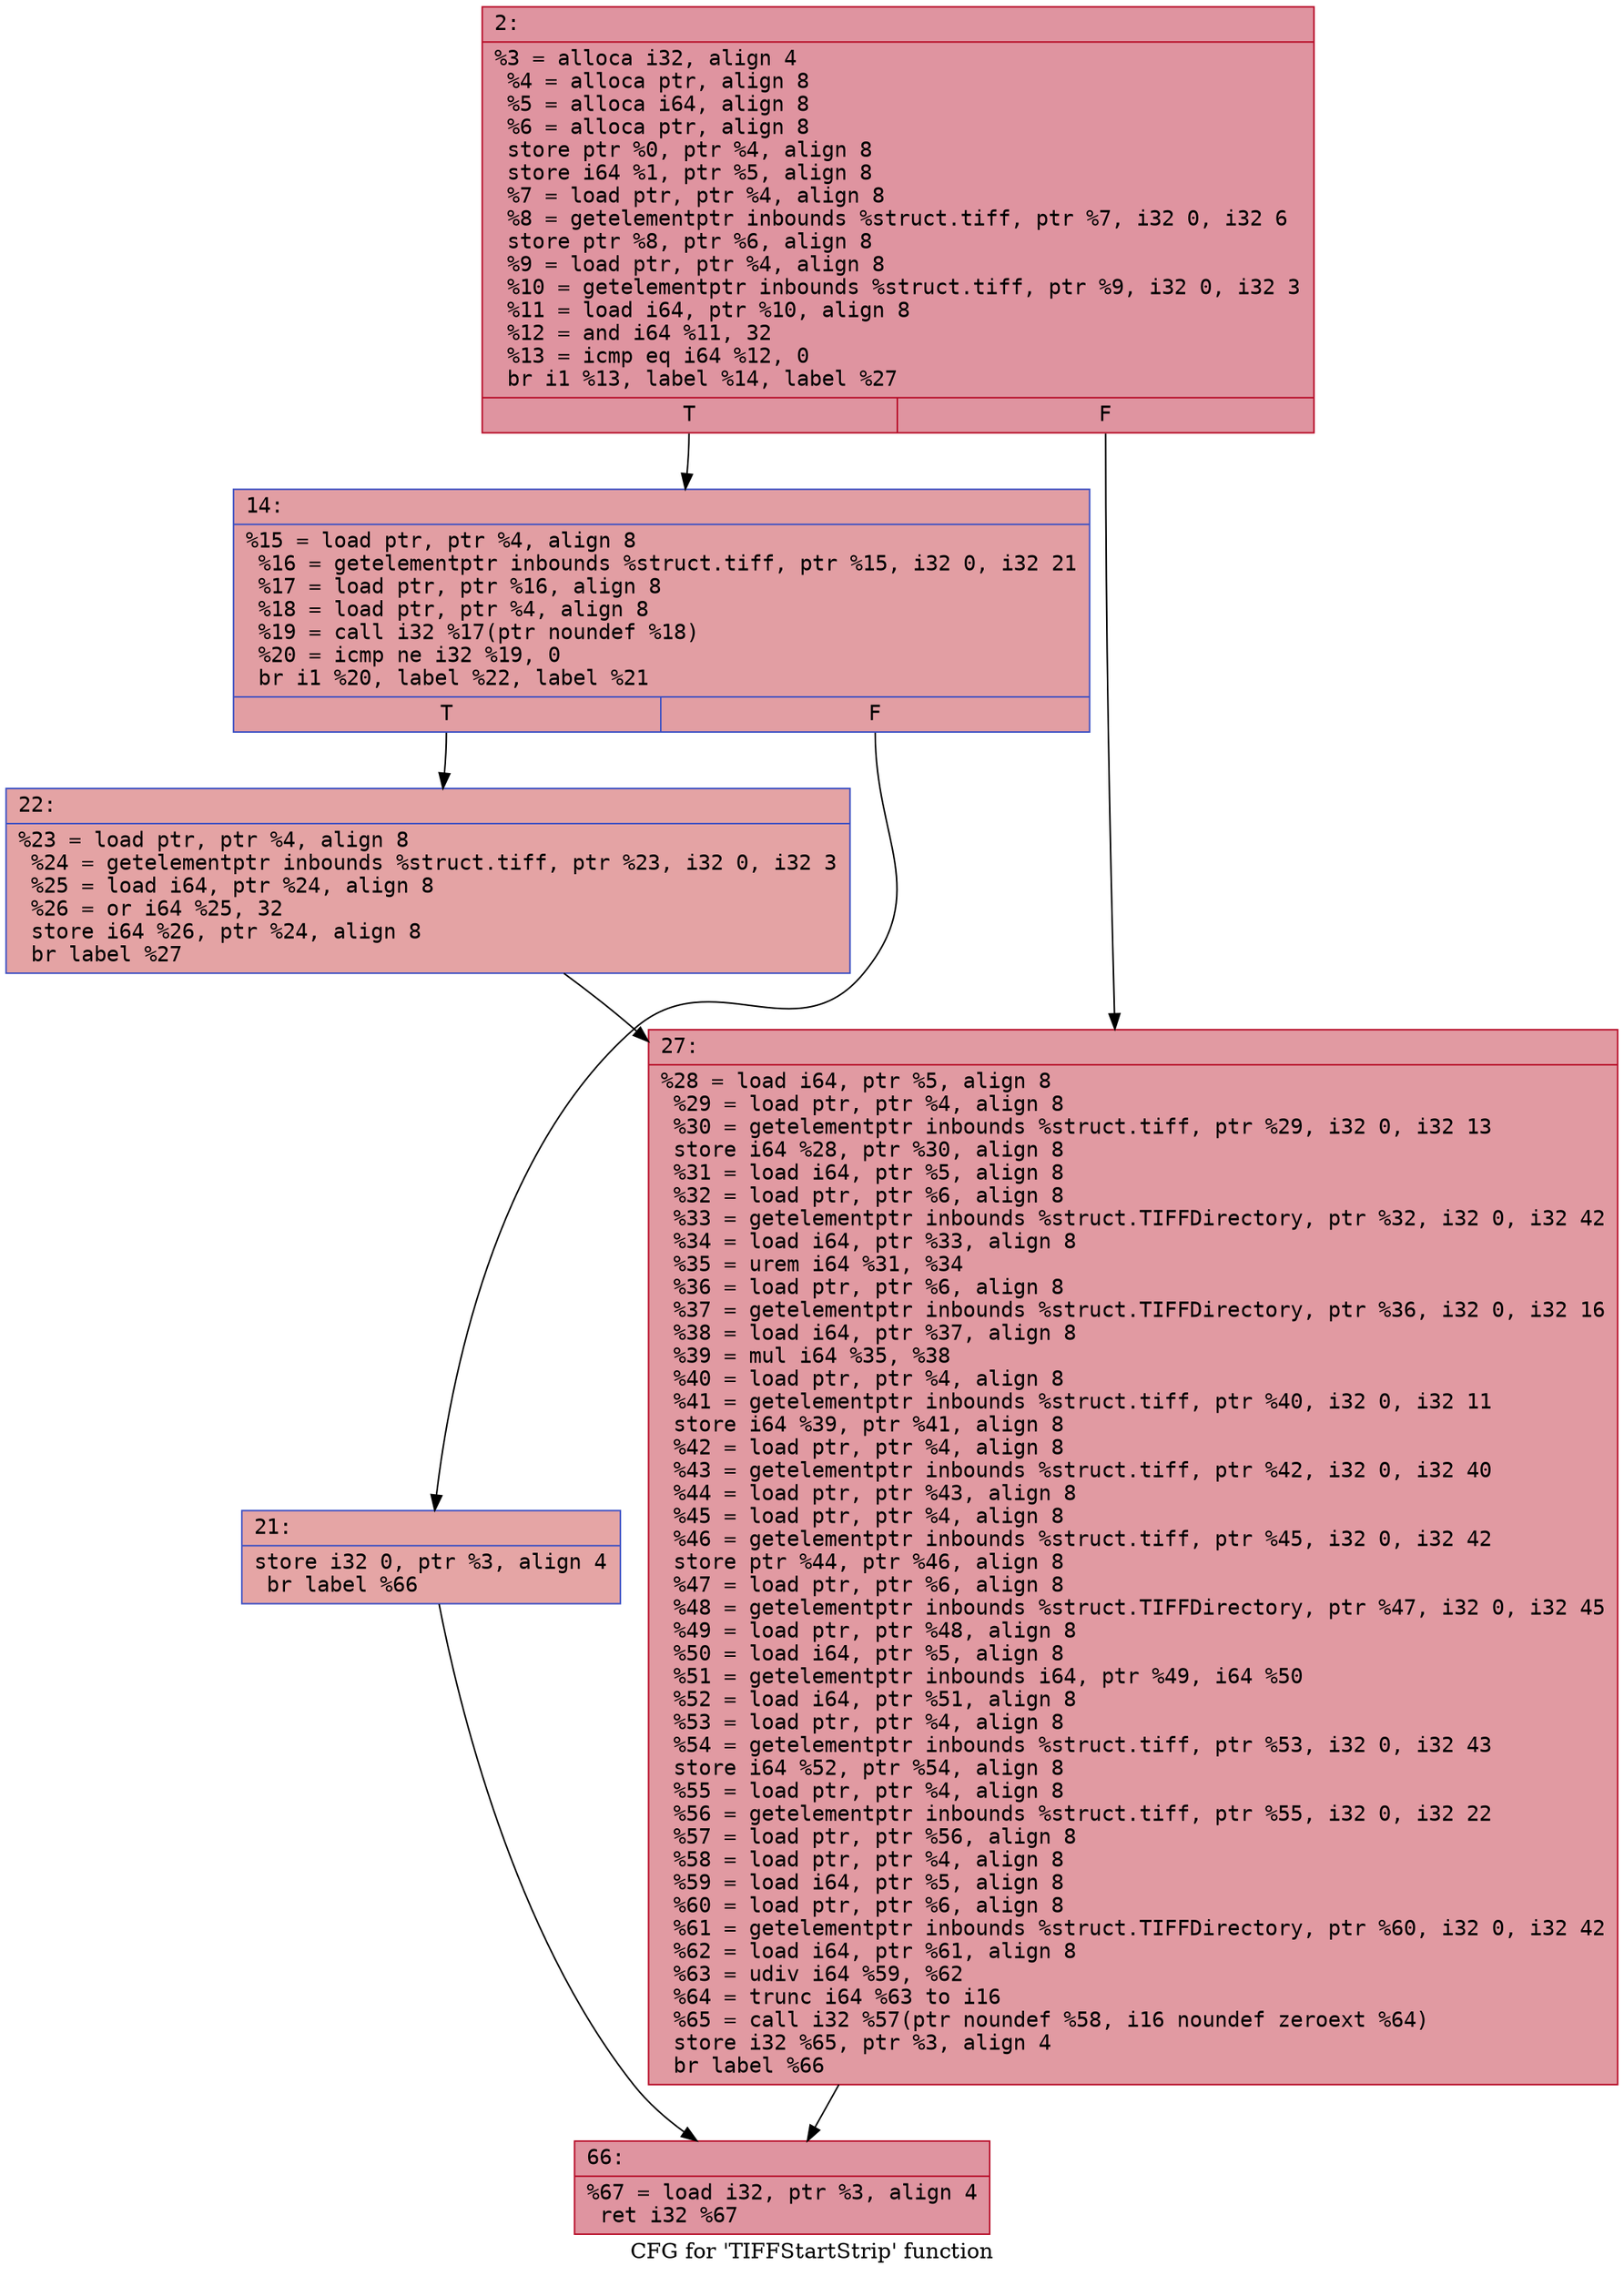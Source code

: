 digraph "CFG for 'TIFFStartStrip' function" {
	label="CFG for 'TIFFStartStrip' function";

	Node0x600002f142d0 [shape=record,color="#b70d28ff", style=filled, fillcolor="#b70d2870" fontname="Courier",label="{2:\l|  %3 = alloca i32, align 4\l  %4 = alloca ptr, align 8\l  %5 = alloca i64, align 8\l  %6 = alloca ptr, align 8\l  store ptr %0, ptr %4, align 8\l  store i64 %1, ptr %5, align 8\l  %7 = load ptr, ptr %4, align 8\l  %8 = getelementptr inbounds %struct.tiff, ptr %7, i32 0, i32 6\l  store ptr %8, ptr %6, align 8\l  %9 = load ptr, ptr %4, align 8\l  %10 = getelementptr inbounds %struct.tiff, ptr %9, i32 0, i32 3\l  %11 = load i64, ptr %10, align 8\l  %12 = and i64 %11, 32\l  %13 = icmp eq i64 %12, 0\l  br i1 %13, label %14, label %27\l|{<s0>T|<s1>F}}"];
	Node0x600002f142d0:s0 -> Node0x600002f14320[tooltip="2 -> 14\nProbability 50.00%" ];
	Node0x600002f142d0:s1 -> Node0x600002f14410[tooltip="2 -> 27\nProbability 50.00%" ];
	Node0x600002f14320 [shape=record,color="#3d50c3ff", style=filled, fillcolor="#be242e70" fontname="Courier",label="{14:\l|  %15 = load ptr, ptr %4, align 8\l  %16 = getelementptr inbounds %struct.tiff, ptr %15, i32 0, i32 21\l  %17 = load ptr, ptr %16, align 8\l  %18 = load ptr, ptr %4, align 8\l  %19 = call i32 %17(ptr noundef %18)\l  %20 = icmp ne i32 %19, 0\l  br i1 %20, label %22, label %21\l|{<s0>T|<s1>F}}"];
	Node0x600002f14320:s0 -> Node0x600002f143c0[tooltip="14 -> 22\nProbability 62.50%" ];
	Node0x600002f14320:s1 -> Node0x600002f14370[tooltip="14 -> 21\nProbability 37.50%" ];
	Node0x600002f14370 [shape=record,color="#3d50c3ff", style=filled, fillcolor="#c5333470" fontname="Courier",label="{21:\l|  store i32 0, ptr %3, align 4\l  br label %66\l}"];
	Node0x600002f14370 -> Node0x600002f14460[tooltip="21 -> 66\nProbability 100.00%" ];
	Node0x600002f143c0 [shape=record,color="#3d50c3ff", style=filled, fillcolor="#c32e3170" fontname="Courier",label="{22:\l|  %23 = load ptr, ptr %4, align 8\l  %24 = getelementptr inbounds %struct.tiff, ptr %23, i32 0, i32 3\l  %25 = load i64, ptr %24, align 8\l  %26 = or i64 %25, 32\l  store i64 %26, ptr %24, align 8\l  br label %27\l}"];
	Node0x600002f143c0 -> Node0x600002f14410[tooltip="22 -> 27\nProbability 100.00%" ];
	Node0x600002f14410 [shape=record,color="#b70d28ff", style=filled, fillcolor="#bb1b2c70" fontname="Courier",label="{27:\l|  %28 = load i64, ptr %5, align 8\l  %29 = load ptr, ptr %4, align 8\l  %30 = getelementptr inbounds %struct.tiff, ptr %29, i32 0, i32 13\l  store i64 %28, ptr %30, align 8\l  %31 = load i64, ptr %5, align 8\l  %32 = load ptr, ptr %6, align 8\l  %33 = getelementptr inbounds %struct.TIFFDirectory, ptr %32, i32 0, i32 42\l  %34 = load i64, ptr %33, align 8\l  %35 = urem i64 %31, %34\l  %36 = load ptr, ptr %6, align 8\l  %37 = getelementptr inbounds %struct.TIFFDirectory, ptr %36, i32 0, i32 16\l  %38 = load i64, ptr %37, align 8\l  %39 = mul i64 %35, %38\l  %40 = load ptr, ptr %4, align 8\l  %41 = getelementptr inbounds %struct.tiff, ptr %40, i32 0, i32 11\l  store i64 %39, ptr %41, align 8\l  %42 = load ptr, ptr %4, align 8\l  %43 = getelementptr inbounds %struct.tiff, ptr %42, i32 0, i32 40\l  %44 = load ptr, ptr %43, align 8\l  %45 = load ptr, ptr %4, align 8\l  %46 = getelementptr inbounds %struct.tiff, ptr %45, i32 0, i32 42\l  store ptr %44, ptr %46, align 8\l  %47 = load ptr, ptr %6, align 8\l  %48 = getelementptr inbounds %struct.TIFFDirectory, ptr %47, i32 0, i32 45\l  %49 = load ptr, ptr %48, align 8\l  %50 = load i64, ptr %5, align 8\l  %51 = getelementptr inbounds i64, ptr %49, i64 %50\l  %52 = load i64, ptr %51, align 8\l  %53 = load ptr, ptr %4, align 8\l  %54 = getelementptr inbounds %struct.tiff, ptr %53, i32 0, i32 43\l  store i64 %52, ptr %54, align 8\l  %55 = load ptr, ptr %4, align 8\l  %56 = getelementptr inbounds %struct.tiff, ptr %55, i32 0, i32 22\l  %57 = load ptr, ptr %56, align 8\l  %58 = load ptr, ptr %4, align 8\l  %59 = load i64, ptr %5, align 8\l  %60 = load ptr, ptr %6, align 8\l  %61 = getelementptr inbounds %struct.TIFFDirectory, ptr %60, i32 0, i32 42\l  %62 = load i64, ptr %61, align 8\l  %63 = udiv i64 %59, %62\l  %64 = trunc i64 %63 to i16\l  %65 = call i32 %57(ptr noundef %58, i16 noundef zeroext %64)\l  store i32 %65, ptr %3, align 4\l  br label %66\l}"];
	Node0x600002f14410 -> Node0x600002f14460[tooltip="27 -> 66\nProbability 100.00%" ];
	Node0x600002f14460 [shape=record,color="#b70d28ff", style=filled, fillcolor="#b70d2870" fontname="Courier",label="{66:\l|  %67 = load i32, ptr %3, align 4\l  ret i32 %67\l}"];
}
